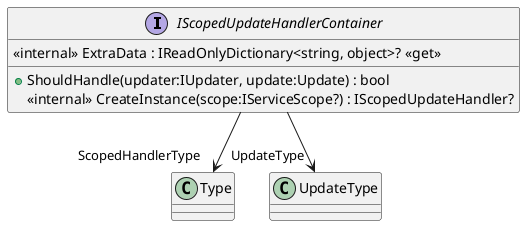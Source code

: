 @startuml
interface IScopedUpdateHandlerContainer {
    <<internal>> ExtraData : IReadOnlyDictionary<string, object>? <<get>>
    + ShouldHandle(updater:IUpdater, update:Update) : bool
    <<internal>> CreateInstance(scope:IServiceScope?) : IScopedUpdateHandler?
}
IScopedUpdateHandlerContainer --> "ScopedHandlerType" Type
IScopedUpdateHandlerContainer --> "UpdateType" UpdateType
@enduml
